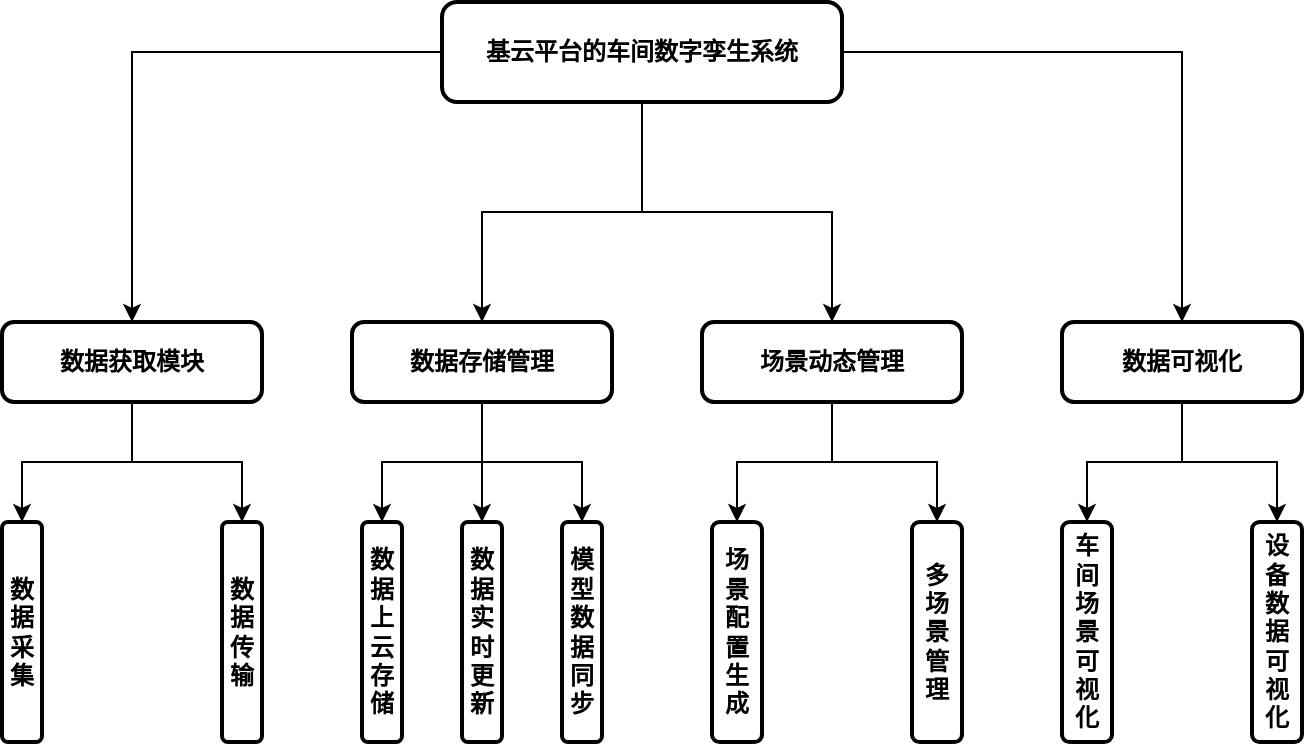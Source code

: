 <mxfile version="16.6.5" type="github">
  <diagram name="Page-1" id="19d8dcba-68ad-dc05-1034-9cf7b2a963f6">
    <mxGraphModel dx="1283" dy="689" grid="1" gridSize="10" guides="1" tooltips="1" connect="1" arrows="1" fold="1" page="1" pageScale="1" pageWidth="1100" pageHeight="850" background="none" math="0" shadow="0">
      <root>
        <mxCell id="0" />
        <mxCell id="1" parent="0" />
        <mxCell id="jgwxTRWdlC2f1n0N_Kby-11" value="" style="edgeStyle=orthogonalEdgeStyle;rounded=0;orthogonalLoop=1;jettySize=auto;html=1;" edge="1" parent="1" source="6257edae8c83ed4a-1" target="jgwxTRWdlC2f1n0N_Kby-10">
          <mxGeometry relative="1" as="geometry" />
        </mxCell>
        <mxCell id="jgwxTRWdlC2f1n0N_Kby-13" value="" style="edgeStyle=orthogonalEdgeStyle;rounded=0;orthogonalLoop=1;jettySize=auto;html=1;" edge="1" parent="1" source="6257edae8c83ed4a-1" target="jgwxTRWdlC2f1n0N_Kby-12">
          <mxGeometry relative="1" as="geometry" />
        </mxCell>
        <mxCell id="jgwxTRWdlC2f1n0N_Kby-15" value="" style="edgeStyle=orthogonalEdgeStyle;rounded=0;orthogonalLoop=1;jettySize=auto;html=1;" edge="1" parent="1" source="6257edae8c83ed4a-1" target="jgwxTRWdlC2f1n0N_Kby-14">
          <mxGeometry relative="1" as="geometry" />
        </mxCell>
        <mxCell id="jgwxTRWdlC2f1n0N_Kby-17" value="" style="edgeStyle=orthogonalEdgeStyle;rounded=0;orthogonalLoop=1;jettySize=auto;html=1;" edge="1" parent="1" source="6257edae8c83ed4a-1" target="jgwxTRWdlC2f1n0N_Kby-16">
          <mxGeometry relative="1" as="geometry" />
        </mxCell>
        <mxCell id="6257edae8c83ed4a-1" value="基云平台的车间数字孪生系统" style="whiteSpace=wrap;html=1;rounded=1;shadow=0;comic=0;strokeWidth=2;fontFamily=Verdana;align=center;fontSize=12;fontStyle=1" parent="1" vertex="1">
          <mxGeometry x="1020" y="140" width="200" height="50" as="geometry" />
        </mxCell>
        <mxCell id="jgwxTRWdlC2f1n0N_Kby-19" value="" style="edgeStyle=orthogonalEdgeStyle;rounded=0;orthogonalLoop=1;jettySize=auto;html=1;" edge="1" parent="1" source="jgwxTRWdlC2f1n0N_Kby-10" target="jgwxTRWdlC2f1n0N_Kby-18">
          <mxGeometry relative="1" as="geometry" />
        </mxCell>
        <mxCell id="jgwxTRWdlC2f1n0N_Kby-23" value="" style="edgeStyle=orthogonalEdgeStyle;rounded=0;orthogonalLoop=1;jettySize=auto;html=1;" edge="1" parent="1" source="jgwxTRWdlC2f1n0N_Kby-10" target="jgwxTRWdlC2f1n0N_Kby-22">
          <mxGeometry relative="1" as="geometry" />
        </mxCell>
        <mxCell id="jgwxTRWdlC2f1n0N_Kby-10" value="数据获取模块" style="rounded=1;whiteSpace=wrap;html=1;fontFamily=Verdana;shadow=0;comic=0;strokeWidth=2;fontStyle=1;" vertex="1" parent="1">
          <mxGeometry x="800" y="300" width="130" height="40" as="geometry" />
        </mxCell>
        <mxCell id="jgwxTRWdlC2f1n0N_Kby-36" style="edgeStyle=orthogonalEdgeStyle;rounded=0;orthogonalLoop=1;jettySize=auto;html=1;exitX=0.5;exitY=1;exitDx=0;exitDy=0;" edge="1" parent="1" source="jgwxTRWdlC2f1n0N_Kby-12" target="jgwxTRWdlC2f1n0N_Kby-35">
          <mxGeometry relative="1" as="geometry" />
        </mxCell>
        <mxCell id="jgwxTRWdlC2f1n0N_Kby-38" style="edgeStyle=orthogonalEdgeStyle;rounded=0;orthogonalLoop=1;jettySize=auto;html=1;exitX=0.5;exitY=1;exitDx=0;exitDy=0;" edge="1" parent="1" source="jgwxTRWdlC2f1n0N_Kby-12" target="jgwxTRWdlC2f1n0N_Kby-37">
          <mxGeometry relative="1" as="geometry" />
        </mxCell>
        <mxCell id="jgwxTRWdlC2f1n0N_Kby-12" value="数据可视化" style="rounded=1;whiteSpace=wrap;html=1;fontFamily=Verdana;shadow=0;comic=0;strokeWidth=2;fontStyle=1;" vertex="1" parent="1">
          <mxGeometry x="1330" y="300" width="120" height="40" as="geometry" />
        </mxCell>
        <mxCell id="jgwxTRWdlC2f1n0N_Kby-25" value="" style="edgeStyle=orthogonalEdgeStyle;rounded=0;orthogonalLoop=1;jettySize=auto;html=1;" edge="1" parent="1" source="jgwxTRWdlC2f1n0N_Kby-14" target="jgwxTRWdlC2f1n0N_Kby-24">
          <mxGeometry relative="1" as="geometry" />
        </mxCell>
        <mxCell id="jgwxTRWdlC2f1n0N_Kby-28" style="edgeStyle=orthogonalEdgeStyle;rounded=0;orthogonalLoop=1;jettySize=auto;html=1;exitX=0.5;exitY=1;exitDx=0;exitDy=0;" edge="1" parent="1" source="jgwxTRWdlC2f1n0N_Kby-14" target="jgwxTRWdlC2f1n0N_Kby-26">
          <mxGeometry relative="1" as="geometry" />
        </mxCell>
        <mxCell id="jgwxTRWdlC2f1n0N_Kby-30" style="edgeStyle=orthogonalEdgeStyle;rounded=0;orthogonalLoop=1;jettySize=auto;html=1;exitX=0.5;exitY=1;exitDx=0;exitDy=0;entryX=0.5;entryY=0;entryDx=0;entryDy=0;" edge="1" parent="1" source="jgwxTRWdlC2f1n0N_Kby-14" target="jgwxTRWdlC2f1n0N_Kby-29">
          <mxGeometry relative="1" as="geometry" />
        </mxCell>
        <mxCell id="jgwxTRWdlC2f1n0N_Kby-14" value="数据存储管理" style="rounded=1;whiteSpace=wrap;html=1;fontFamily=Verdana;shadow=0;comic=0;strokeWidth=2;fontStyle=1;" vertex="1" parent="1">
          <mxGeometry x="975" y="300" width="130" height="40" as="geometry" />
        </mxCell>
        <mxCell id="jgwxTRWdlC2f1n0N_Kby-32" value="" style="edgeStyle=orthogonalEdgeStyle;rounded=0;orthogonalLoop=1;jettySize=auto;html=1;" edge="1" parent="1" source="jgwxTRWdlC2f1n0N_Kby-16" target="jgwxTRWdlC2f1n0N_Kby-31">
          <mxGeometry relative="1" as="geometry" />
        </mxCell>
        <mxCell id="jgwxTRWdlC2f1n0N_Kby-34" style="edgeStyle=orthogonalEdgeStyle;rounded=0;orthogonalLoop=1;jettySize=auto;html=1;exitX=0.5;exitY=1;exitDx=0;exitDy=0;entryX=0.5;entryY=0;entryDx=0;entryDy=0;" edge="1" parent="1" source="jgwxTRWdlC2f1n0N_Kby-16" target="jgwxTRWdlC2f1n0N_Kby-33">
          <mxGeometry relative="1" as="geometry" />
        </mxCell>
        <mxCell id="jgwxTRWdlC2f1n0N_Kby-16" value="场景动态管理" style="whiteSpace=wrap;html=1;fontFamily=Verdana;rounded=1;shadow=0;comic=0;strokeWidth=2;fontStyle=1;" vertex="1" parent="1">
          <mxGeometry x="1150" y="300" width="130" height="40" as="geometry" />
        </mxCell>
        <mxCell id="jgwxTRWdlC2f1n0N_Kby-18" value="数据采集" style="whiteSpace=wrap;html=1;fontFamily=Verdana;rounded=1;shadow=0;comic=0;strokeWidth=2;fontStyle=1;" vertex="1" parent="1">
          <mxGeometry x="800" y="400" width="20" height="110" as="geometry" />
        </mxCell>
        <mxCell id="jgwxTRWdlC2f1n0N_Kby-22" value="数据传输" style="whiteSpace=wrap;html=1;fontFamily=Verdana;rounded=1;shadow=0;comic=0;strokeWidth=2;fontStyle=1;" vertex="1" parent="1">
          <mxGeometry x="910" y="400" width="20" height="110" as="geometry" />
        </mxCell>
        <mxCell id="jgwxTRWdlC2f1n0N_Kby-24" value="数据上云存储" style="whiteSpace=wrap;html=1;fontFamily=Verdana;rounded=1;shadow=0;comic=0;strokeWidth=2;fontStyle=1;" vertex="1" parent="1">
          <mxGeometry x="980" y="400" width="20" height="110" as="geometry" />
        </mxCell>
        <mxCell id="jgwxTRWdlC2f1n0N_Kby-26" value="数据实时更新" style="whiteSpace=wrap;html=1;fontFamily=Verdana;rounded=1;shadow=0;comic=0;strokeWidth=2;fontStyle=1;" vertex="1" parent="1">
          <mxGeometry x="1030" y="400" width="20" height="110" as="geometry" />
        </mxCell>
        <mxCell id="jgwxTRWdlC2f1n0N_Kby-29" value="模型数据同步" style="whiteSpace=wrap;html=1;fontFamily=Verdana;rounded=1;shadow=0;comic=0;strokeWidth=2;fontStyle=1;" vertex="1" parent="1">
          <mxGeometry x="1080" y="400" width="20" height="110" as="geometry" />
        </mxCell>
        <mxCell id="jgwxTRWdlC2f1n0N_Kby-31" value="场景配置生成" style="rounded=1;whiteSpace=wrap;html=1;fontFamily=Verdana;shadow=0;comic=0;strokeWidth=2;fontStyle=1;" vertex="1" parent="1">
          <mxGeometry x="1155" y="400" width="25" height="110" as="geometry" />
        </mxCell>
        <mxCell id="jgwxTRWdlC2f1n0N_Kby-33" value="多场景管理" style="rounded=1;whiteSpace=wrap;html=1;fontFamily=Verdana;shadow=0;comic=0;strokeWidth=2;fontStyle=1;" vertex="1" parent="1">
          <mxGeometry x="1255" y="400" width="25" height="110" as="geometry" />
        </mxCell>
        <mxCell id="jgwxTRWdlC2f1n0N_Kby-35" value="车间场景可视化" style="rounded=1;whiteSpace=wrap;html=1;fontFamily=Verdana;shadow=0;comic=0;strokeWidth=2;fontStyle=1;" vertex="1" parent="1">
          <mxGeometry x="1330" y="400" width="25" height="110" as="geometry" />
        </mxCell>
        <mxCell id="jgwxTRWdlC2f1n0N_Kby-37" value="设备数据可视化" style="rounded=1;whiteSpace=wrap;html=1;fontFamily=Verdana;shadow=0;comic=0;strokeWidth=2;fontStyle=1;" vertex="1" parent="1">
          <mxGeometry x="1425" y="400" width="25" height="110" as="geometry" />
        </mxCell>
      </root>
    </mxGraphModel>
  </diagram>
</mxfile>
